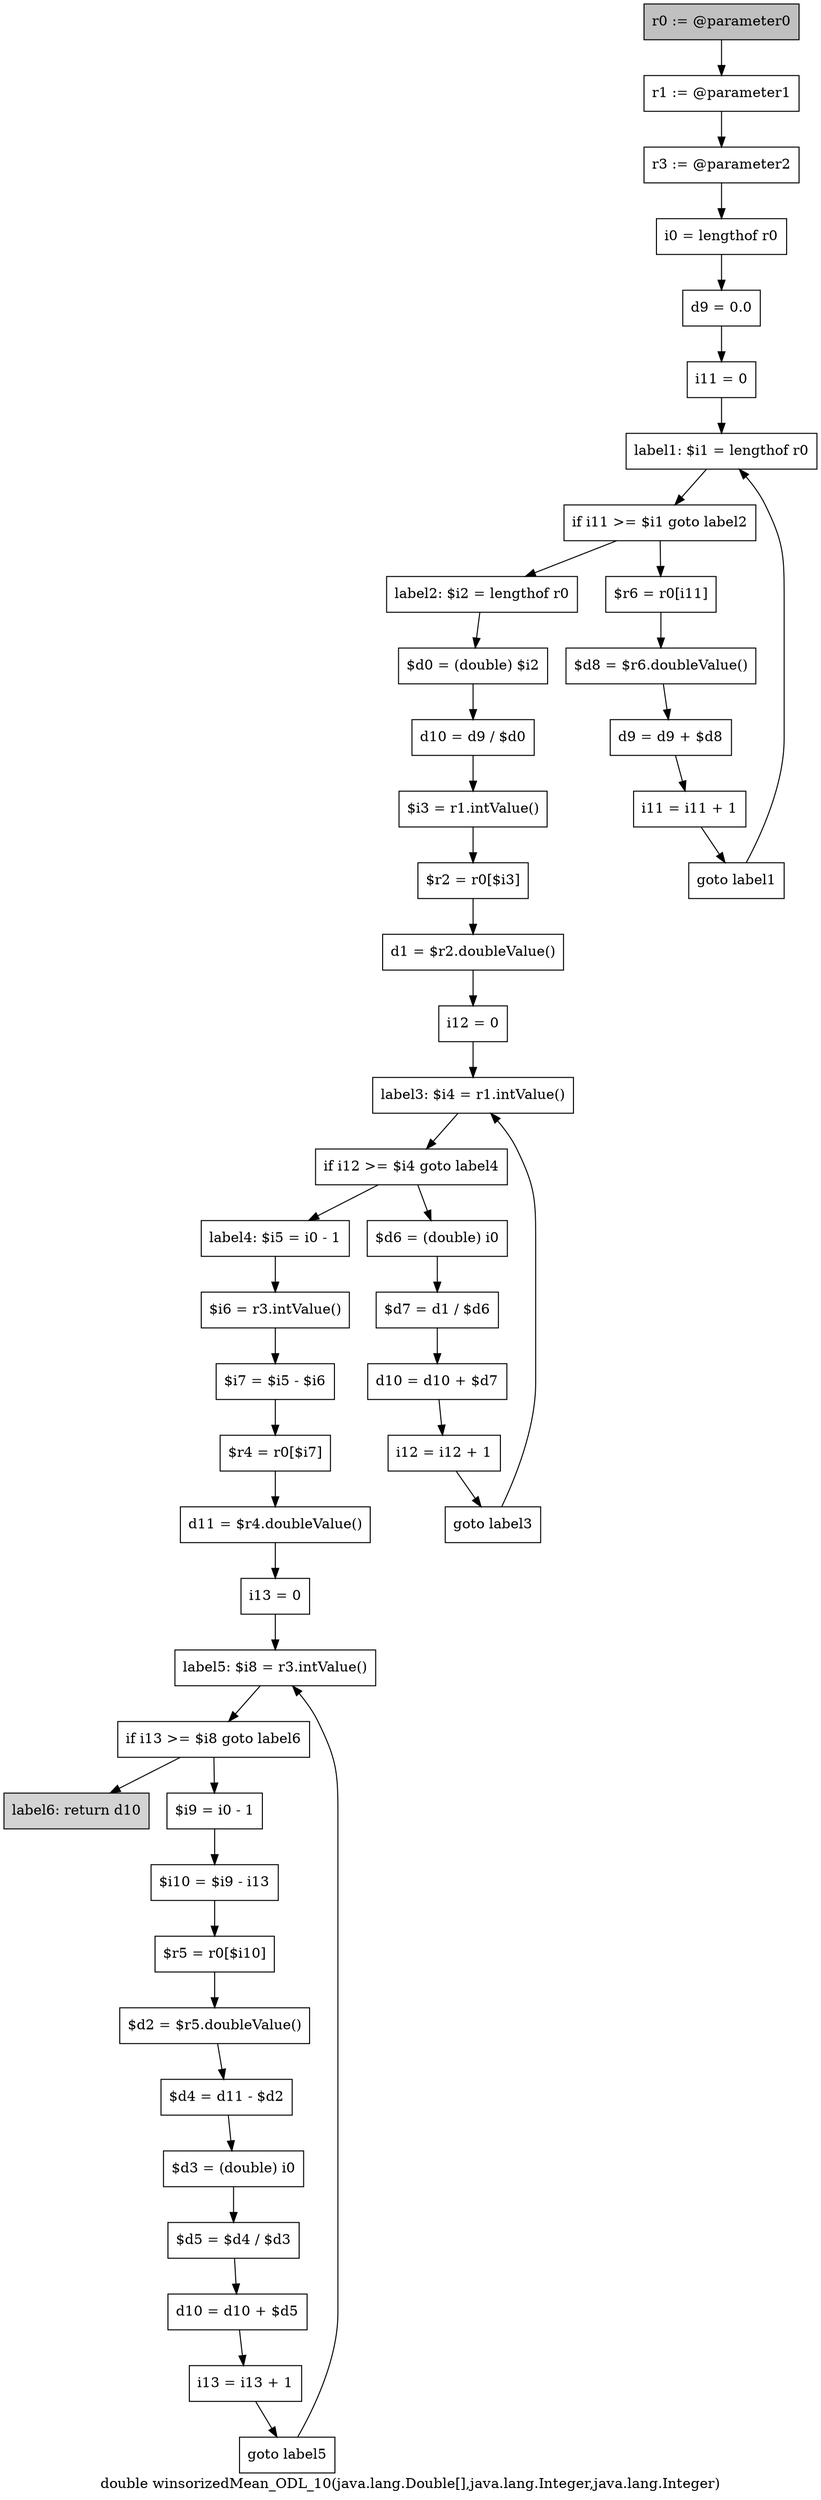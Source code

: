 digraph "double winsorizedMean_ODL_10(java.lang.Double[],java.lang.Integer,java.lang.Integer)" {
    label="double winsorizedMean_ODL_10(java.lang.Double[],java.lang.Integer,java.lang.Integer)";
    node [shape=box];
    "0" [style=filled,fillcolor=gray,label="r0 := @parameter0",];
    "1" [label="r1 := @parameter1",];
    "0"->"1";
    "2" [label="r3 := @parameter2",];
    "1"->"2";
    "3" [label="i0 = lengthof r0",];
    "2"->"3";
    "4" [label="d9 = 0.0",];
    "3"->"4";
    "5" [label="i11 = 0",];
    "4"->"5";
    "6" [label="label1: $i1 = lengthof r0",];
    "5"->"6";
    "7" [label="if i11 >= $i1 goto label2",];
    "6"->"7";
    "8" [label="$r6 = r0[i11]",];
    "7"->"8";
    "13" [label="label2: $i2 = lengthof r0",];
    "7"->"13";
    "9" [label="$d8 = $r6.doubleValue()",];
    "8"->"9";
    "10" [label="d9 = d9 + $d8",];
    "9"->"10";
    "11" [label="i11 = i11 + 1",];
    "10"->"11";
    "12" [label="goto label1",];
    "11"->"12";
    "12"->"6";
    "14" [label="$d0 = (double) $i2",];
    "13"->"14";
    "15" [label="d10 = d9 / $d0",];
    "14"->"15";
    "16" [label="$i3 = r1.intValue()",];
    "15"->"16";
    "17" [label="$r2 = r0[$i3]",];
    "16"->"17";
    "18" [label="d1 = $r2.doubleValue()",];
    "17"->"18";
    "19" [label="i12 = 0",];
    "18"->"19";
    "20" [label="label3: $i4 = r1.intValue()",];
    "19"->"20";
    "21" [label="if i12 >= $i4 goto label4",];
    "20"->"21";
    "22" [label="$d6 = (double) i0",];
    "21"->"22";
    "27" [label="label4: $i5 = i0 - 1",];
    "21"->"27";
    "23" [label="$d7 = d1 / $d6",];
    "22"->"23";
    "24" [label="d10 = d10 + $d7",];
    "23"->"24";
    "25" [label="i12 = i12 + 1",];
    "24"->"25";
    "26" [label="goto label3",];
    "25"->"26";
    "26"->"20";
    "28" [label="$i6 = r3.intValue()",];
    "27"->"28";
    "29" [label="$i7 = $i5 - $i6",];
    "28"->"29";
    "30" [label="$r4 = r0[$i7]",];
    "29"->"30";
    "31" [label="d11 = $r4.doubleValue()",];
    "30"->"31";
    "32" [label="i13 = 0",];
    "31"->"32";
    "33" [label="label5: $i8 = r3.intValue()",];
    "32"->"33";
    "34" [label="if i13 >= $i8 goto label6",];
    "33"->"34";
    "35" [label="$i9 = i0 - 1",];
    "34"->"35";
    "45" [style=filled,fillcolor=lightgray,label="label6: return d10",];
    "34"->"45";
    "36" [label="$i10 = $i9 - i13",];
    "35"->"36";
    "37" [label="$r5 = r0[$i10]",];
    "36"->"37";
    "38" [label="$d2 = $r5.doubleValue()",];
    "37"->"38";
    "39" [label="$d4 = d11 - $d2",];
    "38"->"39";
    "40" [label="$d3 = (double) i0",];
    "39"->"40";
    "41" [label="$d5 = $d4 / $d3",];
    "40"->"41";
    "42" [label="d10 = d10 + $d5",];
    "41"->"42";
    "43" [label="i13 = i13 + 1",];
    "42"->"43";
    "44" [label="goto label5",];
    "43"->"44";
    "44"->"33";
}
